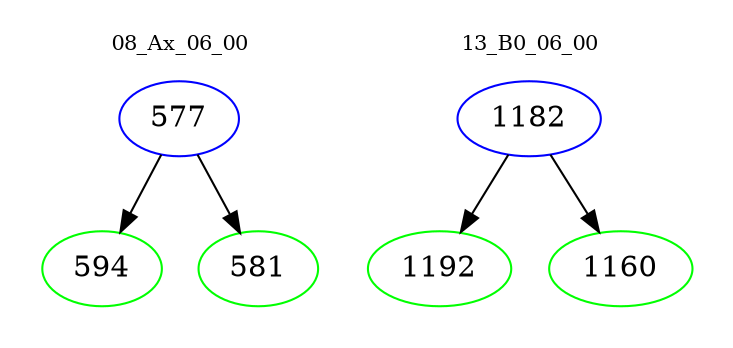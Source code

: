 digraph{
subgraph cluster_0 {
color = white
label = "08_Ax_06_00";
fontsize=10;
T0_577 [label="577", color="blue"]
T0_577 -> T0_594 [color="black"]
T0_594 [label="594", color="green"]
T0_577 -> T0_581 [color="black"]
T0_581 [label="581", color="green"]
}
subgraph cluster_1 {
color = white
label = "13_B0_06_00";
fontsize=10;
T1_1182 [label="1182", color="blue"]
T1_1182 -> T1_1192 [color="black"]
T1_1192 [label="1192", color="green"]
T1_1182 -> T1_1160 [color="black"]
T1_1160 [label="1160", color="green"]
}
}
